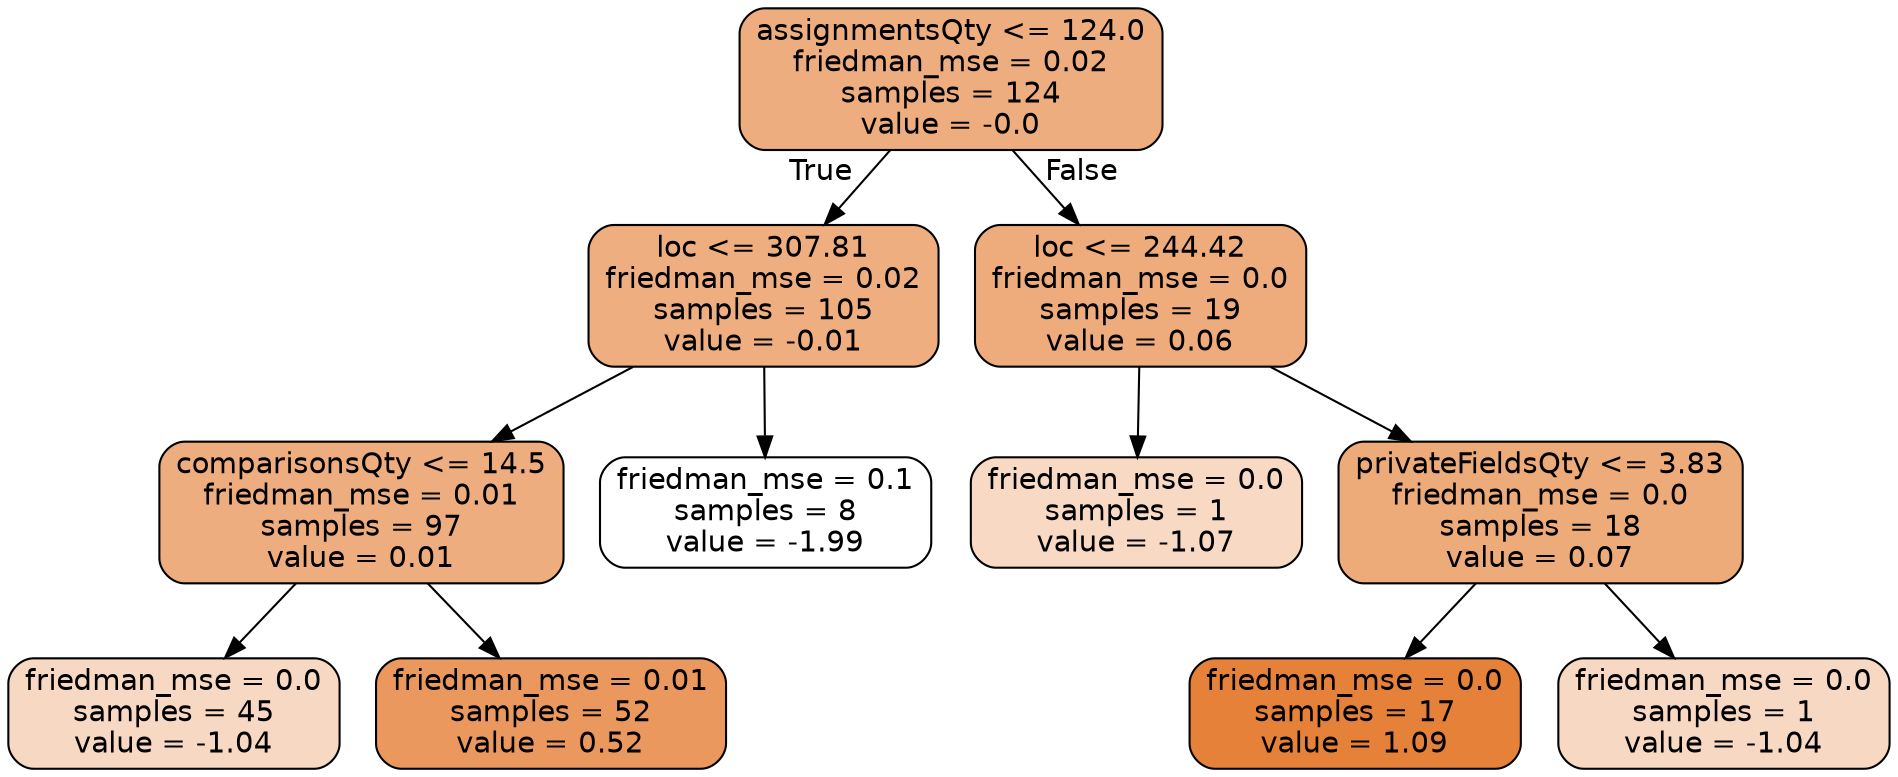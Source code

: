 digraph Tree {
node [shape=box, style="filled, rounded", color="black", fontname="helvetica"] ;
edge [fontname="helvetica"] ;
0 [label="assignmentsQty <= 124.0\nfriedman_mse = 0.02\nsamples = 124\nvalue = -0.0", fillcolor="#eead7f"] ;
1 [label="loc <= 307.81\nfriedman_mse = 0.02\nsamples = 105\nvalue = -0.01", fillcolor="#eeae80"] ;
0 -> 1 [labeldistance=2.5, labelangle=45, headlabel="True"] ;
3 [label="comparisonsQty <= 14.5\nfriedman_mse = 0.01\nsamples = 97\nvalue = 0.01", fillcolor="#eead7e"] ;
1 -> 3 ;
5 [label="friedman_mse = 0.0\nsamples = 45\nvalue = -1.04", fillcolor="#f7d8c2"] ;
3 -> 5 ;
6 [label="friedman_mse = 0.01\nsamples = 52\nvalue = 0.52", fillcolor="#ea985d"] ;
3 -> 6 ;
4 [label="friedman_mse = 0.1\nsamples = 8\nvalue = -1.99", fillcolor="#ffffff"] ;
1 -> 4 ;
2 [label="loc <= 244.42\nfriedman_mse = 0.0\nsamples = 19\nvalue = 0.06", fillcolor="#eeab7b"] ;
0 -> 2 [labeldistance=2.5, labelangle=-45, headlabel="False"] ;
7 [label="friedman_mse = 0.0\nsamples = 1\nvalue = -1.07", fillcolor="#f7d9c4"] ;
2 -> 7 ;
8 [label="privateFieldsQty <= 3.83\nfriedman_mse = 0.0\nsamples = 18\nvalue = 0.07", fillcolor="#eeab7a"] ;
2 -> 8 ;
9 [label="friedman_mse = 0.0\nsamples = 17\nvalue = 1.09", fillcolor="#e58139"] ;
8 -> 9 ;
10 [label="friedman_mse = 0.0\nsamples = 1\nvalue = -1.04", fillcolor="#f7d8c2"] ;
8 -> 10 ;
}